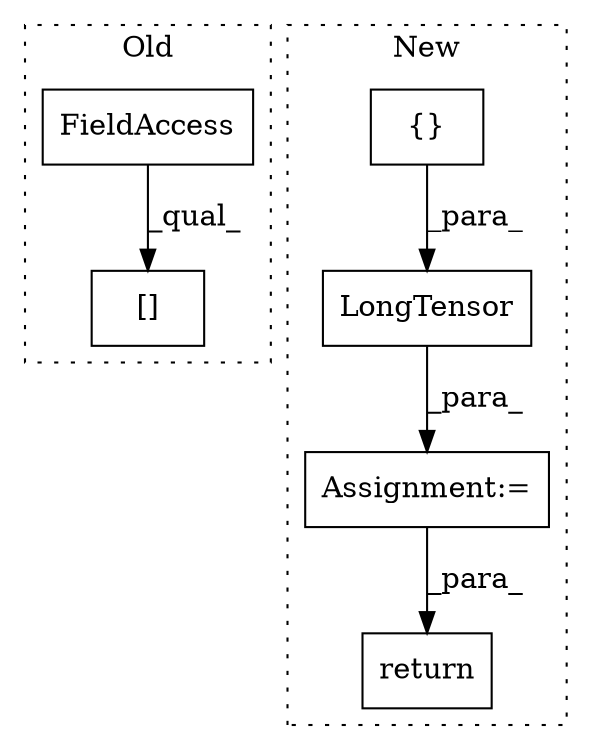 digraph G {
subgraph cluster0 {
1 [label="[]" a="2" s="601,620" l="16,1" shape="box"];
5 [label="FieldAccess" a="22" s="601" l="15" shape="box"];
label = "Old";
style="dotted";
}
subgraph cluster1 {
2 [label="LongTensor" a="32" s="931,960" l="11,1" shape="box"];
3 [label="Assignment:=" a="7" s="924" l="1" shape="box"];
4 [label="{}" a="4" s="951,959" l="1,1" shape="box"];
6 [label="return" a="41" s="1065" l="12" shape="box"];
label = "New";
style="dotted";
}
2 -> 3 [label="_para_"];
3 -> 6 [label="_para_"];
4 -> 2 [label="_para_"];
5 -> 1 [label="_qual_"];
}